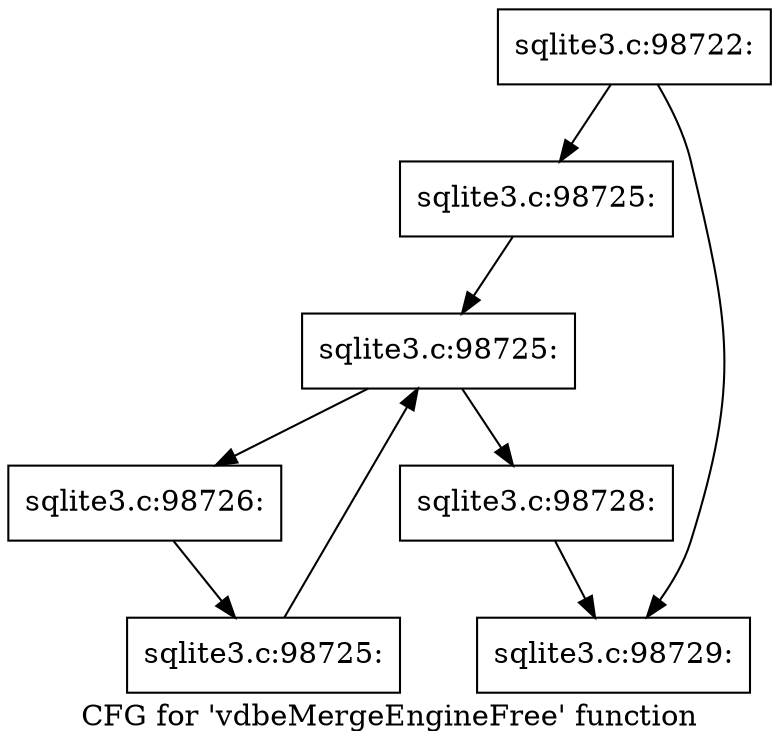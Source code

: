 digraph "CFG for 'vdbeMergeEngineFree' function" {
	label="CFG for 'vdbeMergeEngineFree' function";

	Node0x55c0f7a2aa70 [shape=record,label="{sqlite3.c:98722:}"];
	Node0x55c0f7a2aa70 -> Node0x55c0f7a2af50;
	Node0x55c0f7a2aa70 -> Node0x55c0f7a2afa0;
	Node0x55c0f7a2af50 [shape=record,label="{sqlite3.c:98725:}"];
	Node0x55c0f7a2af50 -> Node0x55c0f7a2bd90;
	Node0x55c0f7a2bd90 [shape=record,label="{sqlite3.c:98725:}"];
	Node0x55c0f7a2bd90 -> Node0x55c0f7a2bed0;
	Node0x55c0f7a2bd90 -> Node0x55c0f7a2a8c0;
	Node0x55c0f7a2bed0 [shape=record,label="{sqlite3.c:98726:}"];
	Node0x55c0f7a2bed0 -> Node0x55c0f7a2be40;
	Node0x55c0f7a2be40 [shape=record,label="{sqlite3.c:98725:}"];
	Node0x55c0f7a2be40 -> Node0x55c0f7a2bd90;
	Node0x55c0f7a2a8c0 [shape=record,label="{sqlite3.c:98728:}"];
	Node0x55c0f7a2a8c0 -> Node0x55c0f7a2afa0;
	Node0x55c0f7a2afa0 [shape=record,label="{sqlite3.c:98729:}"];
}
